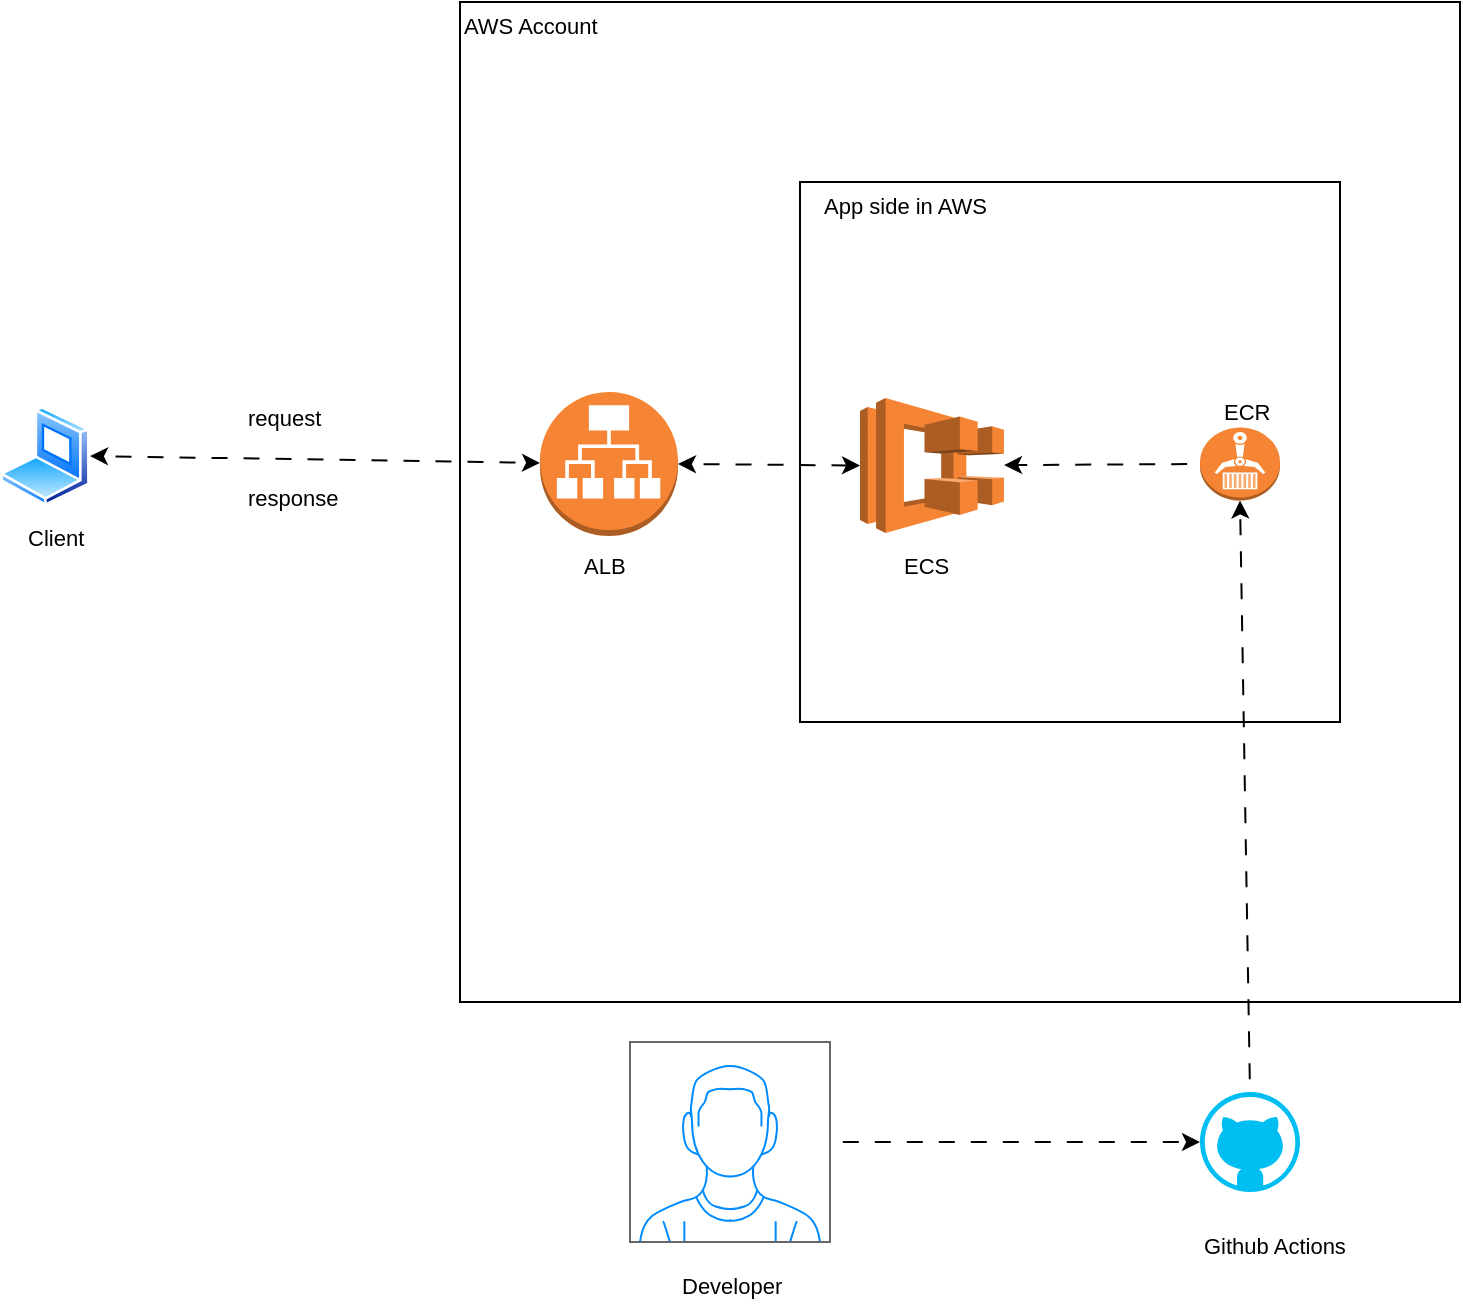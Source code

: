 <mxfile><diagram id="Uy1qT0BCZqhUBXl-3H6h" name="Page-1"><mxGraphModel dx="659" dy="313" grid="1" gridSize="10" guides="1" tooltips="1" connect="1" arrows="1" fold="1" page="1" pageScale="1" pageWidth="850" pageHeight="1100" math="0" shadow="0"><root><mxCell id="0"/><mxCell id="1" parent="0"/><mxCell id="2" value="" style="whiteSpace=wrap;html=1;aspect=fixed;" parent="1" vertex="1"><mxGeometry x="240" y="60" width="500" height="500" as="geometry"/></mxCell><mxCell id="3" value="" style="outlineConnect=0;dashed=0;verticalLabelPosition=bottom;verticalAlign=top;align=center;html=1;shape=mxgraph.aws3.application_load_balancer;fillColor=#F58534;gradientColor=none;" parent="1" vertex="1"><mxGeometry x="280" y="255" width="69" height="72" as="geometry"/></mxCell><mxCell id="5" value="" style="whiteSpace=wrap;html=1;aspect=fixed;" parent="1" vertex="1"><mxGeometry x="410" y="150" width="270" height="270" as="geometry"/></mxCell><mxCell id="6" value="" style="outlineConnect=0;dashed=0;verticalLabelPosition=bottom;verticalAlign=top;align=center;html=1;shape=mxgraph.aws3.ecr;fillColor=#F58534;gradientColor=none;" parent="1" vertex="1"><mxGeometry x="610" y="272.75" width="40" height="36.5" as="geometry"/></mxCell><mxCell id="10" value="" style="outlineConnect=0;dashed=0;verticalLabelPosition=bottom;verticalAlign=top;align=center;html=1;shape=mxgraph.aws3.ecs;fillColor=#F58534;gradientColor=none;sketch=0;" parent="1" vertex="1"><mxGeometry x="440" y="258" width="72" height="67.5" as="geometry"/></mxCell><mxCell id="11" value="" style="endArrow=classic;html=1;movable=1;fixDash=0;flowAnimation=1;exitX=0;exitY=0.5;exitDx=0;exitDy=0;exitPerimeter=0;" parent="1" source="6" target="10" edge="1"><mxGeometry relative="1" as="geometry"><mxPoint x="512" y="291.25" as="sourcePoint"/><mxPoint x="650" y="280" as="targetPoint"/></mxGeometry></mxCell><mxCell id="12" value="ECR" style="edgeLabel;resizable=0;html=1;align=left;verticalAlign=bottom;" parent="11" connectable="0" vertex="1"><mxGeometry x="-1" relative="1" as="geometry"><mxPoint x="10" y="-18" as="offset"/></mxGeometry></mxCell><mxCell id="13" value="" style="verticalLabelPosition=bottom;html=1;verticalAlign=top;align=center;strokeColor=none;fillColor=#00BEF2;shape=mxgraph.azure.github_code;pointerEvents=1;sketch=0;" parent="1" vertex="1"><mxGeometry x="610" y="605" width="50" height="50" as="geometry"/></mxCell><mxCell id="18" value="" style="endArrow=classic;html=1;exitX=0.5;exitY=0;exitDx=0;exitDy=0;exitPerimeter=0;entryX=0.5;entryY=1;entryDx=0;entryDy=0;entryPerimeter=0;flowAnimation=1;" parent="1" source="13" target="6" edge="1"><mxGeometry width="50" height="50" relative="1" as="geometry"><mxPoint x="420" y="410" as="sourcePoint"/><mxPoint x="470" y="360" as="targetPoint"/></mxGeometry></mxCell><mxCell id="19" value="" style="aspect=fixed;perimeter=ellipsePerimeter;html=1;align=center;shadow=0;dashed=0;spacingTop=3;image;image=img/lib/active_directory/laptop_client.svg;sketch=0;" parent="1" vertex="1"><mxGeometry x="10" y="262" width="45" height="50" as="geometry"/></mxCell><mxCell id="21" value="" style="endArrow=classic;startArrow=classic;html=1;exitX=1;exitY=0.5;exitDx=0;exitDy=0;flowAnimation=1;" parent="1" source="19" target="3" edge="1"><mxGeometry width="50" height="50" relative="1" as="geometry"><mxPoint x="120" y="322" as="sourcePoint"/><mxPoint x="170" y="272" as="targetPoint"/></mxGeometry></mxCell><mxCell id="22" value="" style="endArrow=classic;startArrow=classic;html=1;exitX=1;exitY=0.5;exitDx=0;exitDy=0;flowAnimation=1;entryX=0;entryY=0.5;entryDx=0;entryDy=0;entryPerimeter=0;exitPerimeter=0;" parent="1" source="3" target="10" edge="1"><mxGeometry width="50" height="50" relative="1" as="geometry"><mxPoint x="349" y="286.37" as="sourcePoint"/><mxPoint x="574" y="285.503" as="targetPoint"/></mxGeometry></mxCell><mxCell id="23" value="" style="verticalLabelPosition=bottom;shadow=0;dashed=0;align=center;html=1;verticalAlign=top;strokeWidth=1;shape=mxgraph.mockup.containers.userMale;strokeColor=#666666;strokeColor2=#008cff;sketch=0;" parent="1" vertex="1"><mxGeometry x="325" y="580" width="100" height="100" as="geometry"/></mxCell><mxCell id="25" value="" style="endArrow=classic;html=1;movable=1;fixDash=0;flowAnimation=1;entryX=0;entryY=0.5;entryDx=0;entryDy=0;entryPerimeter=0;" parent="1" source="23" target="13" edge="1"><mxGeometry relative="1" as="geometry"><mxPoint x="548" y="620" as="sourcePoint"/><mxPoint x="450" y="620.549" as="targetPoint"/></mxGeometry></mxCell><mxCell id="26" value="Developer" style="edgeLabel;resizable=0;html=1;align=left;verticalAlign=bottom;" parent="25" connectable="0" vertex="1"><mxGeometry x="-1" relative="1" as="geometry"><mxPoint x="-76" y="80" as="offset"/></mxGeometry></mxCell><mxCell id="27" value="Github Actions" style="edgeLabel;resizable=0;html=1;align=left;verticalAlign=bottom;" parent="1" connectable="0" vertex="1"><mxGeometry x="610" y="690" as="geometry"/></mxCell><mxCell id="28" value="ALB" style="edgeLabel;resizable=0;html=1;align=left;verticalAlign=bottom;" parent="1" connectable="0" vertex="1"><mxGeometry x="300" y="350" as="geometry"/></mxCell><mxCell id="29" value="ECS" style="edgeLabel;resizable=0;html=1;align=left;verticalAlign=bottom;" parent="1" connectable="0" vertex="1"><mxGeometry x="460" y="350" as="geometry"/></mxCell><mxCell id="30" value="Client" style="edgeLabel;resizable=0;html=1;align=left;verticalAlign=bottom;" parent="1" connectable="0" vertex="1"><mxGeometry x="310" y="360" as="geometry"><mxPoint x="-288" y="-24" as="offset"/></mxGeometry></mxCell><mxCell id="31" value="App side in AWS" style="edgeLabel;resizable=0;html=1;align=left;verticalAlign=bottom;" parent="1" connectable="0" vertex="1"><mxGeometry x="420" y="170" as="geometry"/></mxCell><mxCell id="32" value="AWS Account" style="edgeLabel;resizable=0;html=1;align=left;verticalAlign=bottom;" parent="1" connectable="0" vertex="1"><mxGeometry x="240" y="80" as="geometry"/></mxCell><mxCell id="33" value="request&lt;span style=&quot;color: rgba(0, 0, 0, 0); font-family: monospace; font-size: 0px; background-color: rgb(42, 37, 47);&quot;&gt;%3CmxGraphModel%3E%3Croot%3E%3CmxCell%20id%3D%220%22%2F%3E%3CmxCell%20id%3D%221%22%20parent%3D%220%22%2F%3E%3CmxCell%20id%3D%222%22%20value%3D%22Client%22%20style%3D%22edgeLabel%3Bresizable%3D0%3Bhtml%3D1%3Balign%3Dleft%3BverticalAlign%3Dbottom%3B%22%20connectable%3D%220%22%20vertex%3D%221%22%20parent%3D%221%22%3E%3CmxGeometry%20x%3D%22310%22%20y%3D%22360%22%20as%3D%22geometry%22%3E%3CmxPoint%20x%3D%22-288%22%20y%3D%22-24%22%20as%3D%22offset%22%2F%3E%3C%2FmxGeometry%3E%3C%2FmxCell%3E%3C%2Froot%3E%3C%2FmxGraphModel%3E&lt;/span&gt;&lt;span style=&quot;color: rgba(0, 0, 0, 0); font-family: monospace; font-size: 0px; background-color: rgb(42, 37, 47);&quot;&gt;%3CmxGraphModel%3E%3Croot%3E%3CmxCell%20id%3D%220%22%2F%3E%3CmxCell%20id%3D%221%22%20parent%3D%220%22%2F%3E%3CmxCell%20id%3D%222%22%20value%3D%22Client%22%20style%3D%22edgeLabel%3Bresizable%3D0%3Bhtml%3D1%3Balign%3Dleft%3BverticalAlign%3Dbottom%3B%22%20connectable%3D%220%22%20vertex%3D%221%22%20parent%3D%221%22%3E%3CmxGeometry%20x%3D%22310%22%20y%3D%22360%22%20as%3D%22geometry%22%3E%3CmxPoint%20x%3D%22-288%22%20y%3D%22-24%22%20as%3D%22offset%22%2F%3E%3C%2FmxGeometry%3E%3C%2FmxCell%3E%3C%2Froot%3E%3C%2FmxGraphModel%3E&lt;/span&gt;" style="edgeLabel;resizable=0;html=1;align=left;verticalAlign=bottom;" parent="1" connectable="0" vertex="1"><mxGeometry x="420" y="300" as="geometry"><mxPoint x="-288" y="-24" as="offset"/></mxGeometry></mxCell><mxCell id="34" value="response" style="edgeLabel;resizable=0;html=1;align=left;verticalAlign=bottom;" parent="1" connectable="0" vertex="1"><mxGeometry x="420" y="340" as="geometry"><mxPoint x="-288" y="-24" as="offset"/></mxGeometry></mxCell></root></mxGraphModel></diagram></mxfile>